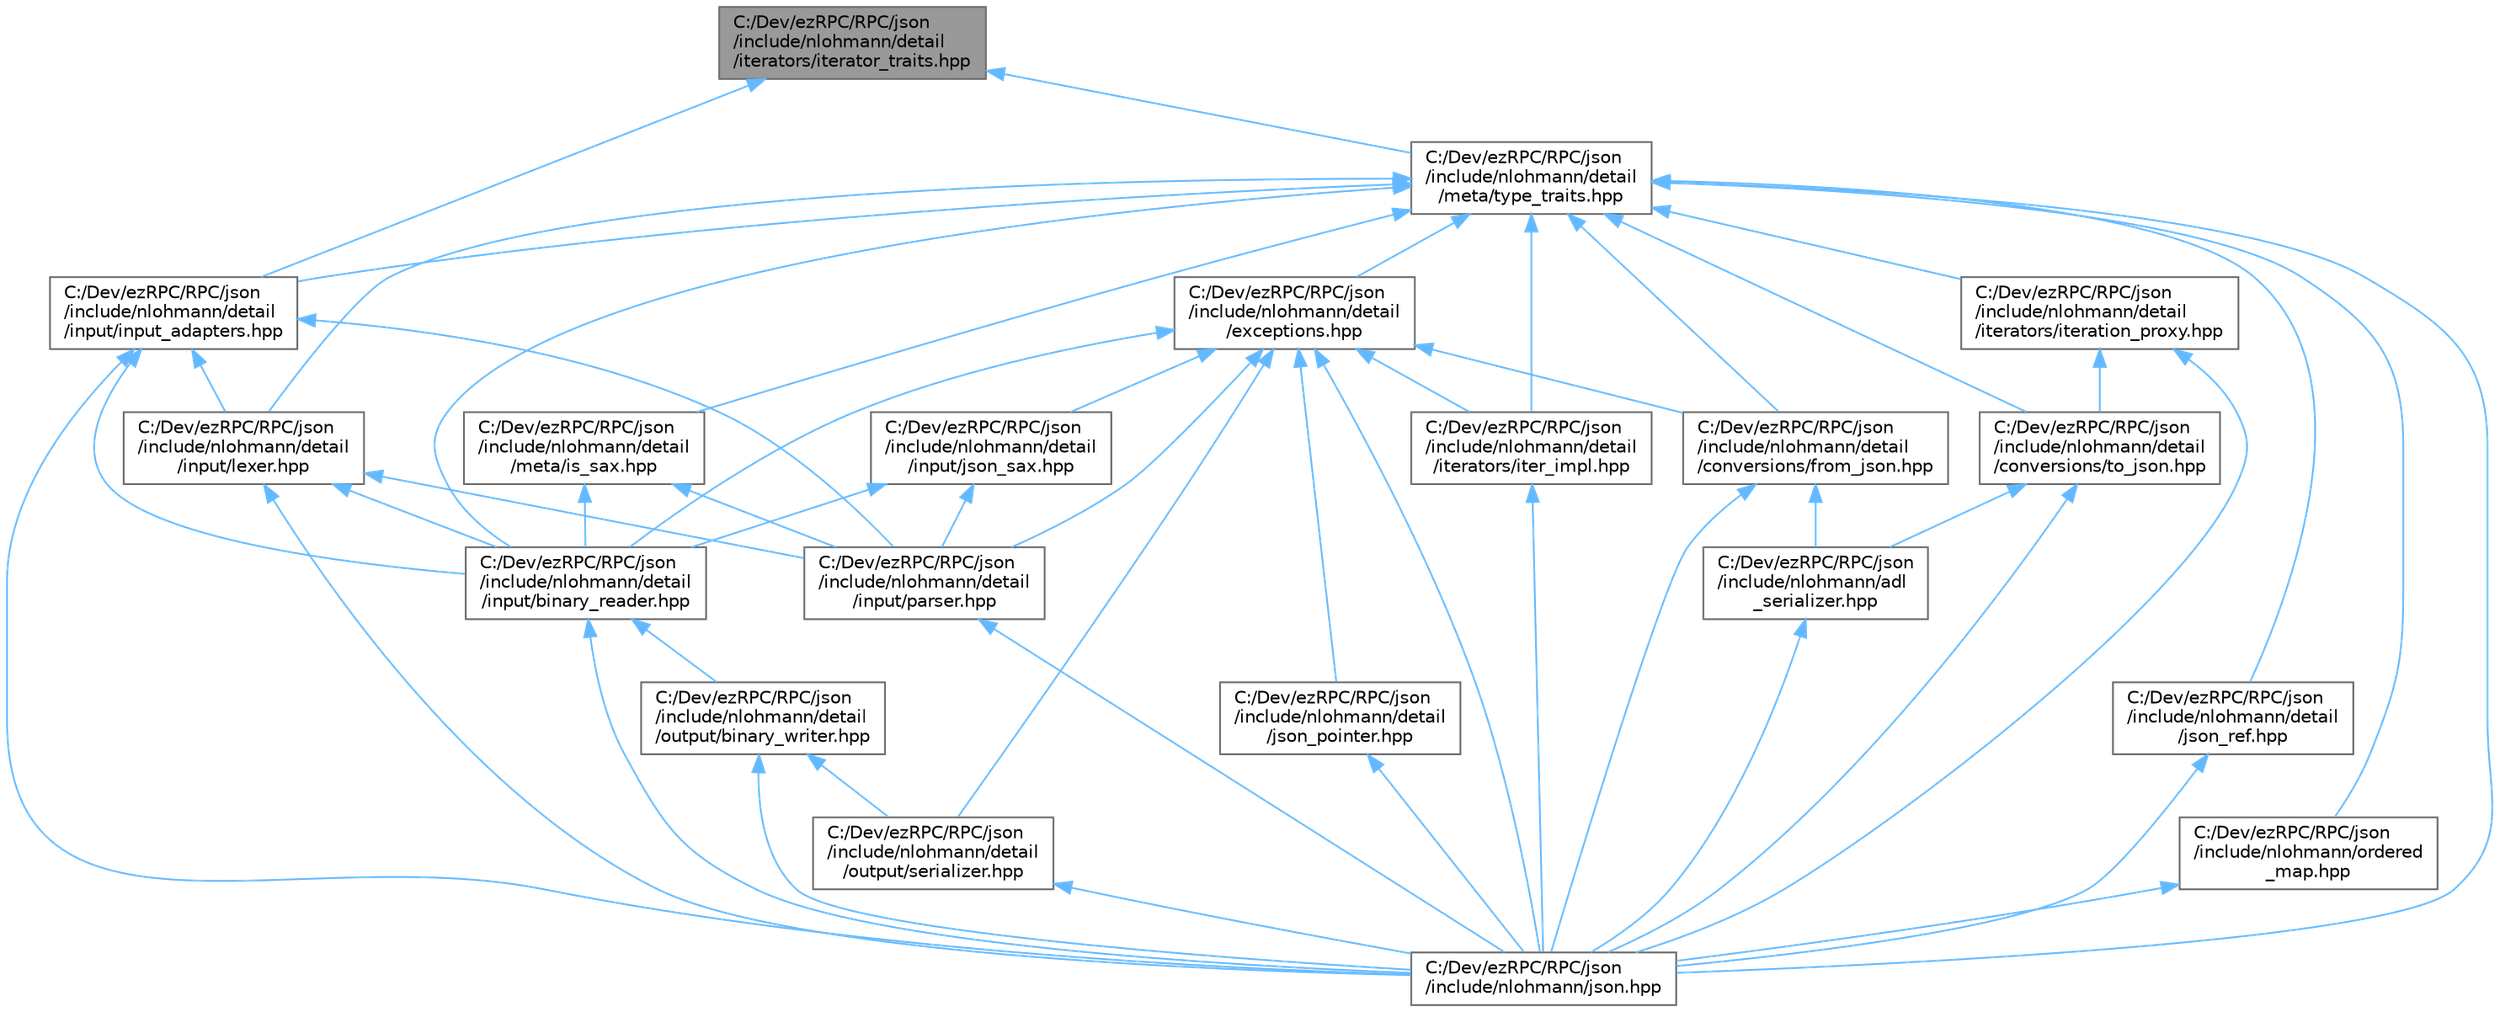 digraph "C:/Dev/ezRPC/RPC/json/include/nlohmann/detail/iterators/iterator_traits.hpp"
{
 // LATEX_PDF_SIZE
  bgcolor="transparent";
  edge [fontname=Helvetica,fontsize=10,labelfontname=Helvetica,labelfontsize=10];
  node [fontname=Helvetica,fontsize=10,shape=box,height=0.2,width=0.4];
  Node1 [id="Node000001",label="C:/Dev/ezRPC/RPC/json\l/include/nlohmann/detail\l/iterators/iterator_traits.hpp",height=0.2,width=0.4,color="gray40", fillcolor="grey60", style="filled", fontcolor="black",tooltip=" "];
  Node1 -> Node2 [id="edge1_Node000001_Node000002",dir="back",color="steelblue1",style="solid",tooltip=" "];
  Node2 [id="Node000002",label="C:/Dev/ezRPC/RPC/json\l/include/nlohmann/detail\l/input/input_adapters.hpp",height=0.2,width=0.4,color="grey40", fillcolor="white", style="filled",URL="$input__adapters_8hpp.html",tooltip=" "];
  Node2 -> Node3 [id="edge2_Node000002_Node000003",dir="back",color="steelblue1",style="solid",tooltip=" "];
  Node3 [id="Node000003",label="C:/Dev/ezRPC/RPC/json\l/include/nlohmann/detail\l/input/binary_reader.hpp",height=0.2,width=0.4,color="grey40", fillcolor="white", style="filled",URL="$binary__reader_8hpp.html",tooltip=" "];
  Node3 -> Node4 [id="edge3_Node000003_Node000004",dir="back",color="steelblue1",style="solid",tooltip=" "];
  Node4 [id="Node000004",label="C:/Dev/ezRPC/RPC/json\l/include/nlohmann/detail\l/output/binary_writer.hpp",height=0.2,width=0.4,color="grey40", fillcolor="white", style="filled",URL="$binary__writer_8hpp.html",tooltip=" "];
  Node4 -> Node5 [id="edge4_Node000004_Node000005",dir="back",color="steelblue1",style="solid",tooltip=" "];
  Node5 [id="Node000005",label="C:/Dev/ezRPC/RPC/json\l/include/nlohmann/detail\l/output/serializer.hpp",height=0.2,width=0.4,color="grey40", fillcolor="white", style="filled",URL="$serializer_8hpp.html",tooltip=" "];
  Node5 -> Node6 [id="edge5_Node000005_Node000006",dir="back",color="steelblue1",style="solid",tooltip=" "];
  Node6 [id="Node000006",label="C:/Dev/ezRPC/RPC/json\l/include/nlohmann/json.hpp",height=0.2,width=0.4,color="grey40", fillcolor="white", style="filled",URL="$include_2nlohmann_2json_8hpp.html",tooltip=" "];
  Node4 -> Node6 [id="edge6_Node000004_Node000006",dir="back",color="steelblue1",style="solid",tooltip=" "];
  Node3 -> Node6 [id="edge7_Node000003_Node000006",dir="back",color="steelblue1",style="solid",tooltip=" "];
  Node2 -> Node7 [id="edge8_Node000002_Node000007",dir="back",color="steelblue1",style="solid",tooltip=" "];
  Node7 [id="Node000007",label="C:/Dev/ezRPC/RPC/json\l/include/nlohmann/detail\l/input/lexer.hpp",height=0.2,width=0.4,color="grey40", fillcolor="white", style="filled",URL="$lexer_8hpp.html",tooltip=" "];
  Node7 -> Node3 [id="edge9_Node000007_Node000003",dir="back",color="steelblue1",style="solid",tooltip=" "];
  Node7 -> Node8 [id="edge10_Node000007_Node000008",dir="back",color="steelblue1",style="solid",tooltip=" "];
  Node8 [id="Node000008",label="C:/Dev/ezRPC/RPC/json\l/include/nlohmann/detail\l/input/parser.hpp",height=0.2,width=0.4,color="grey40", fillcolor="white", style="filled",URL="$parser_8hpp.html",tooltip=" "];
  Node8 -> Node6 [id="edge11_Node000008_Node000006",dir="back",color="steelblue1",style="solid",tooltip=" "];
  Node7 -> Node6 [id="edge12_Node000007_Node000006",dir="back",color="steelblue1",style="solid",tooltip=" "];
  Node2 -> Node8 [id="edge13_Node000002_Node000008",dir="back",color="steelblue1",style="solid",tooltip=" "];
  Node2 -> Node6 [id="edge14_Node000002_Node000006",dir="back",color="steelblue1",style="solid",tooltip=" "];
  Node1 -> Node9 [id="edge15_Node000001_Node000009",dir="back",color="steelblue1",style="solid",tooltip=" "];
  Node9 [id="Node000009",label="C:/Dev/ezRPC/RPC/json\l/include/nlohmann/detail\l/meta/type_traits.hpp",height=0.2,width=0.4,color="grey40", fillcolor="white", style="filled",URL="$type__traits_8hpp.html",tooltip=" "];
  Node9 -> Node10 [id="edge16_Node000009_Node000010",dir="back",color="steelblue1",style="solid",tooltip=" "];
  Node10 [id="Node000010",label="C:/Dev/ezRPC/RPC/json\l/include/nlohmann/detail\l/conversions/from_json.hpp",height=0.2,width=0.4,color="grey40", fillcolor="white", style="filled",URL="$from__json_8hpp.html",tooltip=" "];
  Node10 -> Node11 [id="edge17_Node000010_Node000011",dir="back",color="steelblue1",style="solid",tooltip=" "];
  Node11 [id="Node000011",label="C:/Dev/ezRPC/RPC/json\l/include/nlohmann/adl\l_serializer.hpp",height=0.2,width=0.4,color="grey40", fillcolor="white", style="filled",URL="$adl__serializer_8hpp.html",tooltip=" "];
  Node11 -> Node6 [id="edge18_Node000011_Node000006",dir="back",color="steelblue1",style="solid",tooltip=" "];
  Node10 -> Node6 [id="edge19_Node000010_Node000006",dir="back",color="steelblue1",style="solid",tooltip=" "];
  Node9 -> Node12 [id="edge20_Node000009_Node000012",dir="back",color="steelblue1",style="solid",tooltip=" "];
  Node12 [id="Node000012",label="C:/Dev/ezRPC/RPC/json\l/include/nlohmann/detail\l/conversions/to_json.hpp",height=0.2,width=0.4,color="grey40", fillcolor="white", style="filled",URL="$to__json_8hpp.html",tooltip=" "];
  Node12 -> Node11 [id="edge21_Node000012_Node000011",dir="back",color="steelblue1",style="solid",tooltip=" "];
  Node12 -> Node6 [id="edge22_Node000012_Node000006",dir="back",color="steelblue1",style="solid",tooltip=" "];
  Node9 -> Node13 [id="edge23_Node000009_Node000013",dir="back",color="steelblue1",style="solid",tooltip=" "];
  Node13 [id="Node000013",label="C:/Dev/ezRPC/RPC/json\l/include/nlohmann/detail\l/exceptions.hpp",height=0.2,width=0.4,color="grey40", fillcolor="white", style="filled",URL="$exceptions_8hpp.html",tooltip=" "];
  Node13 -> Node10 [id="edge24_Node000013_Node000010",dir="back",color="steelblue1",style="solid",tooltip=" "];
  Node13 -> Node3 [id="edge25_Node000013_Node000003",dir="back",color="steelblue1",style="solid",tooltip=" "];
  Node13 -> Node14 [id="edge26_Node000013_Node000014",dir="back",color="steelblue1",style="solid",tooltip=" "];
  Node14 [id="Node000014",label="C:/Dev/ezRPC/RPC/json\l/include/nlohmann/detail\l/input/json_sax.hpp",height=0.2,width=0.4,color="grey40", fillcolor="white", style="filled",URL="$json__sax_8hpp.html",tooltip=" "];
  Node14 -> Node3 [id="edge27_Node000014_Node000003",dir="back",color="steelblue1",style="solid",tooltip=" "];
  Node14 -> Node8 [id="edge28_Node000014_Node000008",dir="back",color="steelblue1",style="solid",tooltip=" "];
  Node13 -> Node8 [id="edge29_Node000013_Node000008",dir="back",color="steelblue1",style="solid",tooltip=" "];
  Node13 -> Node15 [id="edge30_Node000013_Node000015",dir="back",color="steelblue1",style="solid",tooltip=" "];
  Node15 [id="Node000015",label="C:/Dev/ezRPC/RPC/json\l/include/nlohmann/detail\l/iterators/iter_impl.hpp",height=0.2,width=0.4,color="grey40", fillcolor="white", style="filled",URL="$iter__impl_8hpp.html",tooltip=" "];
  Node15 -> Node6 [id="edge31_Node000015_Node000006",dir="back",color="steelblue1",style="solid",tooltip=" "];
  Node13 -> Node16 [id="edge32_Node000013_Node000016",dir="back",color="steelblue1",style="solid",tooltip=" "];
  Node16 [id="Node000016",label="C:/Dev/ezRPC/RPC/json\l/include/nlohmann/detail\l/json_pointer.hpp",height=0.2,width=0.4,color="grey40", fillcolor="white", style="filled",URL="$json__pointer_8hpp.html",tooltip=" "];
  Node16 -> Node6 [id="edge33_Node000016_Node000006",dir="back",color="steelblue1",style="solid",tooltip=" "];
  Node13 -> Node5 [id="edge34_Node000013_Node000005",dir="back",color="steelblue1",style="solid",tooltip=" "];
  Node13 -> Node6 [id="edge35_Node000013_Node000006",dir="back",color="steelblue1",style="solid",tooltip=" "];
  Node9 -> Node3 [id="edge36_Node000009_Node000003",dir="back",color="steelblue1",style="solid",tooltip=" "];
  Node9 -> Node2 [id="edge37_Node000009_Node000002",dir="back",color="steelblue1",style="solid",tooltip=" "];
  Node9 -> Node7 [id="edge38_Node000009_Node000007",dir="back",color="steelblue1",style="solid",tooltip=" "];
  Node9 -> Node15 [id="edge39_Node000009_Node000015",dir="back",color="steelblue1",style="solid",tooltip=" "];
  Node9 -> Node17 [id="edge40_Node000009_Node000017",dir="back",color="steelblue1",style="solid",tooltip=" "];
  Node17 [id="Node000017",label="C:/Dev/ezRPC/RPC/json\l/include/nlohmann/detail\l/iterators/iteration_proxy.hpp",height=0.2,width=0.4,color="grey40", fillcolor="white", style="filled",URL="$iteration__proxy_8hpp.html",tooltip=" "];
  Node17 -> Node12 [id="edge41_Node000017_Node000012",dir="back",color="steelblue1",style="solid",tooltip=" "];
  Node17 -> Node6 [id="edge42_Node000017_Node000006",dir="back",color="steelblue1",style="solid",tooltip=" "];
  Node9 -> Node18 [id="edge43_Node000009_Node000018",dir="back",color="steelblue1",style="solid",tooltip=" "];
  Node18 [id="Node000018",label="C:/Dev/ezRPC/RPC/json\l/include/nlohmann/detail\l/json_ref.hpp",height=0.2,width=0.4,color="grey40", fillcolor="white", style="filled",URL="$json__ref_8hpp.html",tooltip=" "];
  Node18 -> Node6 [id="edge44_Node000018_Node000006",dir="back",color="steelblue1",style="solid",tooltip=" "];
  Node9 -> Node19 [id="edge45_Node000009_Node000019",dir="back",color="steelblue1",style="solid",tooltip=" "];
  Node19 [id="Node000019",label="C:/Dev/ezRPC/RPC/json\l/include/nlohmann/detail\l/meta/is_sax.hpp",height=0.2,width=0.4,color="grey40", fillcolor="white", style="filled",URL="$is__sax_8hpp.html",tooltip=" "];
  Node19 -> Node3 [id="edge46_Node000019_Node000003",dir="back",color="steelblue1",style="solid",tooltip=" "];
  Node19 -> Node8 [id="edge47_Node000019_Node000008",dir="back",color="steelblue1",style="solid",tooltip=" "];
  Node9 -> Node6 [id="edge48_Node000009_Node000006",dir="back",color="steelblue1",style="solid",tooltip=" "];
  Node9 -> Node20 [id="edge49_Node000009_Node000020",dir="back",color="steelblue1",style="solid",tooltip=" "];
  Node20 [id="Node000020",label="C:/Dev/ezRPC/RPC/json\l/include/nlohmann/ordered\l_map.hpp",height=0.2,width=0.4,color="grey40", fillcolor="white", style="filled",URL="$ordered__map_8hpp.html",tooltip=" "];
  Node20 -> Node6 [id="edge50_Node000020_Node000006",dir="back",color="steelblue1",style="solid",tooltip=" "];
}
